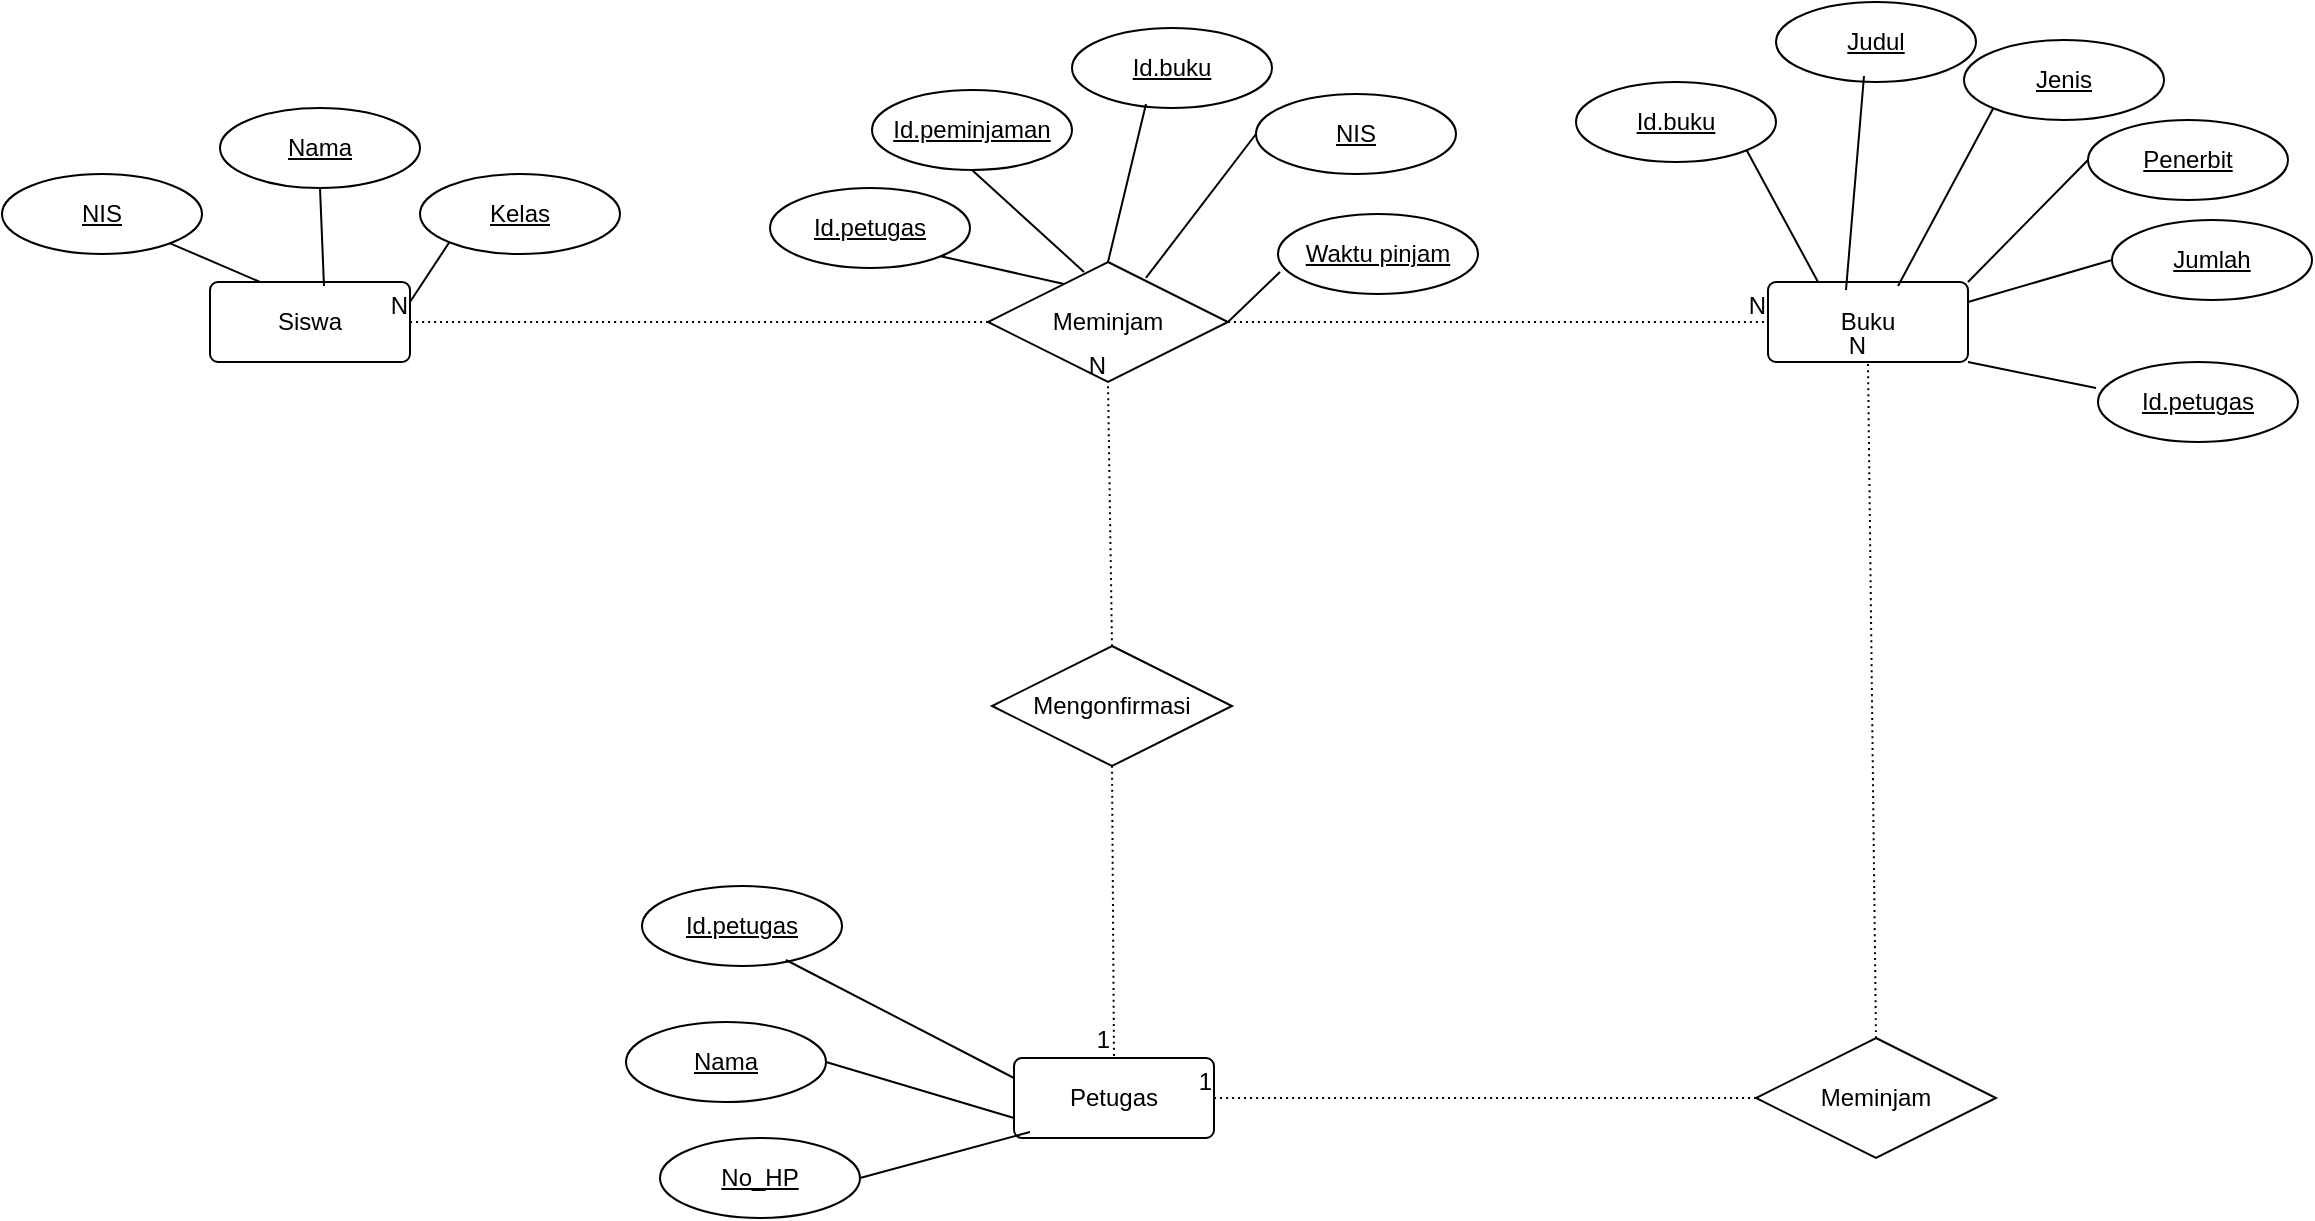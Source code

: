<mxfile version="26.0.14">
  <diagram name="Page-1" id="MjYs1Di-v3y3v9cgYZag">
    <mxGraphModel dx="1166" dy="931" grid="0" gridSize="10" guides="1" tooltips="1" connect="1" arrows="1" fold="1" page="0" pageScale="1" pageWidth="850" pageHeight="1100" math="0" shadow="0">
      <root>
        <mxCell id="0" />
        <mxCell id="1" parent="0" />
        <mxCell id="cd5pydmoZgt-4v8vJfUz-6" value="Meminjam" style="shape=rhombus;perimeter=rhombusPerimeter;whiteSpace=wrap;html=1;align=center;" vertex="1" parent="1">
          <mxGeometry x="210" y="59" width="120" height="60" as="geometry" />
        </mxCell>
        <mxCell id="cd5pydmoZgt-4v8vJfUz-7" value="Siswa" style="rounded=1;arcSize=10;whiteSpace=wrap;html=1;align=center;" vertex="1" parent="1">
          <mxGeometry x="-179" y="69" width="100" height="40" as="geometry" />
        </mxCell>
        <mxCell id="cd5pydmoZgt-4v8vJfUz-8" value="Buku" style="rounded=1;arcSize=10;whiteSpace=wrap;html=1;align=center;" vertex="1" parent="1">
          <mxGeometry x="600" y="69" width="100" height="40" as="geometry" />
        </mxCell>
        <mxCell id="cd5pydmoZgt-4v8vJfUz-9" value="Petugas" style="rounded=1;arcSize=10;whiteSpace=wrap;html=1;align=center;" vertex="1" parent="1">
          <mxGeometry x="223" y="457" width="100" height="40" as="geometry" />
        </mxCell>
        <mxCell id="cd5pydmoZgt-4v8vJfUz-10" value="Meminjam" style="shape=rhombus;perimeter=rhombusPerimeter;whiteSpace=wrap;html=1;align=center;" vertex="1" parent="1">
          <mxGeometry x="594" y="447" width="120" height="60" as="geometry" />
        </mxCell>
        <mxCell id="cd5pydmoZgt-4v8vJfUz-11" value="Nama" style="ellipse;whiteSpace=wrap;html=1;align=center;fontStyle=4;" vertex="1" parent="1">
          <mxGeometry x="-174" y="-18" width="100" height="40" as="geometry" />
        </mxCell>
        <mxCell id="cd5pydmoZgt-4v8vJfUz-12" value="Kelas" style="ellipse;whiteSpace=wrap;html=1;align=center;fontStyle=4;" vertex="1" parent="1">
          <mxGeometry x="-74" y="15" width="100" height="40" as="geometry" />
        </mxCell>
        <mxCell id="cd5pydmoZgt-4v8vJfUz-13" value="NIS" style="ellipse;whiteSpace=wrap;html=1;align=center;fontStyle=4;" vertex="1" parent="1">
          <mxGeometry x="-283" y="15" width="100" height="40" as="geometry" />
        </mxCell>
        <mxCell id="cd5pydmoZgt-4v8vJfUz-14" value="Waktu pinjam" style="ellipse;whiteSpace=wrap;html=1;align=center;fontStyle=4;" vertex="1" parent="1">
          <mxGeometry x="355" y="35" width="100" height="40" as="geometry" />
        </mxCell>
        <mxCell id="cd5pydmoZgt-4v8vJfUz-15" value="NIS" style="ellipse;whiteSpace=wrap;html=1;align=center;fontStyle=4;" vertex="1" parent="1">
          <mxGeometry x="344" y="-25" width="100" height="40" as="geometry" />
        </mxCell>
        <mxCell id="cd5pydmoZgt-4v8vJfUz-16" value="Id.petugas" style="ellipse;whiteSpace=wrap;html=1;align=center;fontStyle=4;" vertex="1" parent="1">
          <mxGeometry x="101" y="22" width="100" height="40" as="geometry" />
        </mxCell>
        <mxCell id="cd5pydmoZgt-4v8vJfUz-17" value="Id.peminjaman" style="ellipse;whiteSpace=wrap;html=1;align=center;fontStyle=4;" vertex="1" parent="1">
          <mxGeometry x="152" y="-27" width="100" height="40" as="geometry" />
        </mxCell>
        <mxCell id="cd5pydmoZgt-4v8vJfUz-18" value="Id.buku" style="ellipse;whiteSpace=wrap;html=1;align=center;fontStyle=4;" vertex="1" parent="1">
          <mxGeometry x="252" y="-58" width="100" height="40" as="geometry" />
        </mxCell>
        <mxCell id="cd5pydmoZgt-4v8vJfUz-19" value="Id.buku" style="ellipse;whiteSpace=wrap;html=1;align=center;fontStyle=4;" vertex="1" parent="1">
          <mxGeometry x="504" y="-31" width="100" height="40" as="geometry" />
        </mxCell>
        <mxCell id="cd5pydmoZgt-4v8vJfUz-20" value="Judul" style="ellipse;whiteSpace=wrap;html=1;align=center;fontStyle=4;" vertex="1" parent="1">
          <mxGeometry x="604" y="-71" width="100" height="40" as="geometry" />
        </mxCell>
        <mxCell id="cd5pydmoZgt-4v8vJfUz-21" value="Jenis" style="ellipse;whiteSpace=wrap;html=1;align=center;fontStyle=4;" vertex="1" parent="1">
          <mxGeometry x="698" y="-52" width="100" height="40" as="geometry" />
        </mxCell>
        <mxCell id="cd5pydmoZgt-4v8vJfUz-22" value="Penerbit" style="ellipse;whiteSpace=wrap;html=1;align=center;fontStyle=4;" vertex="1" parent="1">
          <mxGeometry x="760" y="-12" width="100" height="40" as="geometry" />
        </mxCell>
        <mxCell id="cd5pydmoZgt-4v8vJfUz-23" value="Jumlah" style="ellipse;whiteSpace=wrap;html=1;align=center;fontStyle=4;" vertex="1" parent="1">
          <mxGeometry x="772" y="38" width="100" height="40" as="geometry" />
        </mxCell>
        <mxCell id="cd5pydmoZgt-4v8vJfUz-24" value="Id.petugas" style="ellipse;whiteSpace=wrap;html=1;align=center;fontStyle=4;" vertex="1" parent="1">
          <mxGeometry x="765" y="109" width="100" height="40" as="geometry" />
        </mxCell>
        <mxCell id="cd5pydmoZgt-4v8vJfUz-25" value="No_HP" style="ellipse;whiteSpace=wrap;html=1;align=center;fontStyle=4;" vertex="1" parent="1">
          <mxGeometry x="46" y="497" width="100" height="40" as="geometry" />
        </mxCell>
        <mxCell id="cd5pydmoZgt-4v8vJfUz-26" value="Id.petugas" style="ellipse;whiteSpace=wrap;html=1;align=center;fontStyle=4;" vertex="1" parent="1">
          <mxGeometry x="37" y="371" width="100" height="40" as="geometry" />
        </mxCell>
        <mxCell id="cd5pydmoZgt-4v8vJfUz-27" value="Nama" style="ellipse;whiteSpace=wrap;html=1;align=center;fontStyle=4;" vertex="1" parent="1">
          <mxGeometry x="29" y="439" width="100" height="40" as="geometry" />
        </mxCell>
        <mxCell id="cd5pydmoZgt-4v8vJfUz-28" value="" style="endArrow=none;html=1;rounded=0;dashed=1;dashPattern=1 2;fontSize=12;startSize=8;endSize=8;curved=1;entryX=0;entryY=0.5;entryDx=0;entryDy=0;exitX=1;exitY=0.5;exitDx=0;exitDy=0;" edge="1" parent="1" source="cd5pydmoZgt-4v8vJfUz-6" target="cd5pydmoZgt-4v8vJfUz-8">
          <mxGeometry relative="1" as="geometry">
            <mxPoint x="398" y="291" as="sourcePoint" />
            <mxPoint x="558" y="291" as="targetPoint" />
          </mxGeometry>
        </mxCell>
        <mxCell id="cd5pydmoZgt-4v8vJfUz-29" value="N" style="resizable=0;html=1;whiteSpace=wrap;align=right;verticalAlign=bottom;" connectable="0" vertex="1" parent="cd5pydmoZgt-4v8vJfUz-28">
          <mxGeometry x="1" relative="1" as="geometry" />
        </mxCell>
        <mxCell id="cd5pydmoZgt-4v8vJfUz-36" value="" style="endArrow=none;html=1;rounded=0;fontSize=12;startSize=8;endSize=8;curved=1;entryX=0;entryY=0.75;entryDx=0;entryDy=0;exitX=1;exitY=0.5;exitDx=0;exitDy=0;" edge="1" parent="1" source="cd5pydmoZgt-4v8vJfUz-27" target="cd5pydmoZgt-4v8vJfUz-9">
          <mxGeometry relative="1" as="geometry">
            <mxPoint x="200" y="340" as="sourcePoint" />
            <mxPoint x="229" y="366" as="targetPoint" />
          </mxGeometry>
        </mxCell>
        <mxCell id="cd5pydmoZgt-4v8vJfUz-37" value="" style="endArrow=none;html=1;rounded=0;fontSize=12;startSize=8;endSize=8;curved=1;exitX=0.72;exitY=0.925;exitDx=0;exitDy=0;exitPerimeter=0;entryX=0;entryY=0.25;entryDx=0;entryDy=0;" edge="1" parent="1" source="cd5pydmoZgt-4v8vJfUz-26" target="cd5pydmoZgt-4v8vJfUz-9">
          <mxGeometry relative="1" as="geometry">
            <mxPoint x="235" y="311" as="sourcePoint" />
            <mxPoint x="273" y="362" as="targetPoint" />
          </mxGeometry>
        </mxCell>
        <mxCell id="cd5pydmoZgt-4v8vJfUz-38" value="" style="endArrow=none;html=1;rounded=0;fontSize=12;startSize=8;endSize=8;curved=1;exitX=1;exitY=0.5;exitDx=0;exitDy=0;entryX=0.08;entryY=0.925;entryDx=0;entryDy=0;entryPerimeter=0;" edge="1" parent="1" source="cd5pydmoZgt-4v8vJfUz-25" target="cd5pydmoZgt-4v8vJfUz-9">
          <mxGeometry relative="1" as="geometry">
            <mxPoint x="236" y="452" as="sourcePoint" />
            <mxPoint x="221" y="470" as="targetPoint" />
          </mxGeometry>
        </mxCell>
        <mxCell id="cd5pydmoZgt-4v8vJfUz-39" value="" style="endArrow=none;html=1;rounded=0;fontSize=12;startSize=8;endSize=8;curved=1;exitX=0.01;exitY=0.725;exitDx=0;exitDy=0;exitPerimeter=0;entryX=1;entryY=0.5;entryDx=0;entryDy=0;" edge="1" parent="1" source="cd5pydmoZgt-4v8vJfUz-14" target="cd5pydmoZgt-4v8vJfUz-6">
          <mxGeometry relative="1" as="geometry">
            <mxPoint x="350" y="124" as="sourcePoint" />
            <mxPoint x="510" y="124" as="targetPoint" />
            <Array as="points" />
          </mxGeometry>
        </mxCell>
        <mxCell id="cd5pydmoZgt-4v8vJfUz-40" value="" style="endArrow=none;html=1;rounded=0;fontSize=12;startSize=8;endSize=8;curved=1;exitX=0.5;exitY=1;exitDx=0;exitDy=0;entryX=0.4;entryY=0.083;entryDx=0;entryDy=0;entryPerimeter=0;" edge="1" parent="1" source="cd5pydmoZgt-4v8vJfUz-17" target="cd5pydmoZgt-4v8vJfUz-6">
          <mxGeometry relative="1" as="geometry">
            <mxPoint x="507" y="157" as="sourcePoint" />
            <mxPoint x="248" y="69" as="targetPoint" />
          </mxGeometry>
        </mxCell>
        <mxCell id="cd5pydmoZgt-4v8vJfUz-41" value="" style="endArrow=none;html=1;rounded=0;fontSize=12;startSize=8;endSize=8;curved=1;exitX=0.37;exitY=0.95;exitDx=0;exitDy=0;exitPerimeter=0;entryX=0.5;entryY=0;entryDx=0;entryDy=0;" edge="1" parent="1" source="cd5pydmoZgt-4v8vJfUz-18" target="cd5pydmoZgt-4v8vJfUz-6">
          <mxGeometry relative="1" as="geometry">
            <mxPoint x="350" y="124" as="sourcePoint" />
            <mxPoint x="510" y="124" as="targetPoint" />
          </mxGeometry>
        </mxCell>
        <mxCell id="cd5pydmoZgt-4v8vJfUz-42" value="" style="endArrow=none;html=1;rounded=0;fontSize=12;startSize=8;endSize=8;curved=1;entryX=0.658;entryY=0.133;entryDx=0;entryDy=0;entryPerimeter=0;exitX=0;exitY=0.5;exitDx=0;exitDy=0;" edge="1" parent="1" source="cd5pydmoZgt-4v8vJfUz-15" target="cd5pydmoZgt-4v8vJfUz-6">
          <mxGeometry relative="1" as="geometry">
            <mxPoint x="346" y="-2" as="sourcePoint" />
            <mxPoint x="510" y="124" as="targetPoint" />
          </mxGeometry>
        </mxCell>
        <mxCell id="cd5pydmoZgt-4v8vJfUz-43" value="" style="endArrow=none;html=1;rounded=0;fontSize=12;startSize=8;endSize=8;curved=1;exitX=1;exitY=1;exitDx=0;exitDy=0;entryX=0.317;entryY=0.183;entryDx=0;entryDy=0;entryPerimeter=0;" edge="1" parent="1" source="cd5pydmoZgt-4v8vJfUz-16" target="cd5pydmoZgt-4v8vJfUz-6">
          <mxGeometry relative="1" as="geometry">
            <mxPoint x="191" y="-55" as="sourcePoint" />
            <mxPoint x="351" y="-55" as="targetPoint" />
          </mxGeometry>
        </mxCell>
        <mxCell id="cd5pydmoZgt-4v8vJfUz-48" value="" style="endArrow=none;html=1;rounded=0;fontSize=12;startSize=8;endSize=8;curved=1;exitX=1;exitY=1;exitDx=0;exitDy=0;entryX=0.25;entryY=0;entryDx=0;entryDy=0;" edge="1" parent="1" source="cd5pydmoZgt-4v8vJfUz-19" target="cd5pydmoZgt-4v8vJfUz-8">
          <mxGeometry relative="1" as="geometry">
            <mxPoint x="587" y="111" as="sourcePoint" />
            <mxPoint x="747" y="111" as="targetPoint" />
          </mxGeometry>
        </mxCell>
        <mxCell id="cd5pydmoZgt-4v8vJfUz-50" value="" style="endArrow=none;html=1;rounded=0;fontSize=12;startSize=8;endSize=8;curved=1;exitX=0.44;exitY=0.925;exitDx=0;exitDy=0;entryX=0.39;entryY=0.1;entryDx=0;entryDy=0;entryPerimeter=0;exitPerimeter=0;" edge="1" parent="1" source="cd5pydmoZgt-4v8vJfUz-20" target="cd5pydmoZgt-4v8vJfUz-8">
          <mxGeometry relative="1" as="geometry">
            <mxPoint x="648" y="-31" as="sourcePoint" />
            <mxPoint x="684" y="35" as="targetPoint" />
          </mxGeometry>
        </mxCell>
        <mxCell id="cd5pydmoZgt-4v8vJfUz-51" value="" style="endArrow=none;html=1;rounded=0;fontSize=12;startSize=8;endSize=8;curved=1;exitX=0;exitY=1;exitDx=0;exitDy=0;entryX=0.65;entryY=0.05;entryDx=0;entryDy=0;entryPerimeter=0;" edge="1" parent="1" source="cd5pydmoZgt-4v8vJfUz-21" target="cd5pydmoZgt-4v8vJfUz-8">
          <mxGeometry relative="1" as="geometry">
            <mxPoint x="658" y="-24" as="sourcePoint" />
            <mxPoint x="649" y="83" as="targetPoint" />
          </mxGeometry>
        </mxCell>
        <mxCell id="cd5pydmoZgt-4v8vJfUz-52" value="" style="endArrow=none;html=1;rounded=0;fontSize=12;startSize=8;endSize=8;curved=1;exitX=0;exitY=0.5;exitDx=0;exitDy=0;entryX=1;entryY=0;entryDx=0;entryDy=0;" edge="1" parent="1" source="cd5pydmoZgt-4v8vJfUz-22" target="cd5pydmoZgt-4v8vJfUz-8">
          <mxGeometry relative="1" as="geometry">
            <mxPoint x="723" y="-8" as="sourcePoint" />
            <mxPoint x="675" y="81" as="targetPoint" />
          </mxGeometry>
        </mxCell>
        <mxCell id="cd5pydmoZgt-4v8vJfUz-53" value="" style="endArrow=none;html=1;rounded=0;fontSize=12;startSize=8;endSize=8;curved=1;exitX=0;exitY=0.5;exitDx=0;exitDy=0;entryX=1;entryY=0.25;entryDx=0;entryDy=0;" edge="1" parent="1" source="cd5pydmoZgt-4v8vJfUz-23" target="cd5pydmoZgt-4v8vJfUz-8">
          <mxGeometry relative="1" as="geometry">
            <mxPoint x="770" y="18" as="sourcePoint" />
            <mxPoint x="710" y="79" as="targetPoint" />
          </mxGeometry>
        </mxCell>
        <mxCell id="cd5pydmoZgt-4v8vJfUz-54" value="" style="endArrow=none;html=1;rounded=0;fontSize=12;startSize=8;endSize=8;curved=1;exitX=-0.01;exitY=0.325;exitDx=0;exitDy=0;entryX=1;entryY=1;entryDx=0;entryDy=0;exitPerimeter=0;" edge="1" parent="1" source="cd5pydmoZgt-4v8vJfUz-24" target="cd5pydmoZgt-4v8vJfUz-8">
          <mxGeometry relative="1" as="geometry">
            <mxPoint x="782" y="68" as="sourcePoint" />
            <mxPoint x="710" y="89" as="targetPoint" />
          </mxGeometry>
        </mxCell>
        <mxCell id="cd5pydmoZgt-4v8vJfUz-55" value="" style="endArrow=none;html=1;rounded=0;fontSize=12;startSize=8;endSize=8;curved=1;entryX=0.25;entryY=0;entryDx=0;entryDy=0;" edge="1" parent="1" source="cd5pydmoZgt-4v8vJfUz-13" target="cd5pydmoZgt-4v8vJfUz-7">
          <mxGeometry relative="1" as="geometry">
            <mxPoint x="196" y="66" as="sourcePoint" />
            <mxPoint x="258" y="80" as="targetPoint" />
          </mxGeometry>
        </mxCell>
        <mxCell id="cd5pydmoZgt-4v8vJfUz-56" value="" style="endArrow=none;html=1;rounded=0;fontSize=12;startSize=8;endSize=8;curved=1;entryX=0.57;entryY=0.05;entryDx=0;entryDy=0;exitX=0.5;exitY=1;exitDx=0;exitDy=0;entryPerimeter=0;" edge="1" parent="1" source="cd5pydmoZgt-4v8vJfUz-11" target="cd5pydmoZgt-4v8vJfUz-7">
          <mxGeometry relative="1" as="geometry">
            <mxPoint x="-189" y="60" as="sourcePoint" />
            <mxPoint x="-144" y="79" as="targetPoint" />
          </mxGeometry>
        </mxCell>
        <mxCell id="cd5pydmoZgt-4v8vJfUz-57" value="" style="endArrow=none;html=1;rounded=0;fontSize=12;startSize=8;endSize=8;curved=1;entryX=1;entryY=0.25;entryDx=0;entryDy=0;exitX=0;exitY=1;exitDx=0;exitDy=0;" edge="1" parent="1" source="cd5pydmoZgt-4v8vJfUz-12" target="cd5pydmoZgt-4v8vJfUz-7">
          <mxGeometry relative="1" as="geometry">
            <mxPoint x="-114" y="32" as="sourcePoint" />
            <mxPoint x="-112" y="81" as="targetPoint" />
          </mxGeometry>
        </mxCell>
        <mxCell id="cd5pydmoZgt-4v8vJfUz-61" value="" style="endArrow=none;html=1;rounded=0;dashed=1;dashPattern=1 2;fontSize=12;startSize=8;endSize=8;curved=1;exitX=0;exitY=0.5;exitDx=0;exitDy=0;entryX=1;entryY=0.5;entryDx=0;entryDy=0;" edge="1" parent="1" source="cd5pydmoZgt-4v8vJfUz-10" target="cd5pydmoZgt-4v8vJfUz-9">
          <mxGeometry relative="1" as="geometry">
            <mxPoint x="355" y="358" as="sourcePoint" />
            <mxPoint x="491" y="284" as="targetPoint" />
          </mxGeometry>
        </mxCell>
        <mxCell id="cd5pydmoZgt-4v8vJfUz-62" value="1" style="resizable=0;html=1;whiteSpace=wrap;align=right;verticalAlign=bottom;" connectable="0" vertex="1" parent="cd5pydmoZgt-4v8vJfUz-61">
          <mxGeometry x="1" relative="1" as="geometry" />
        </mxCell>
        <mxCell id="cd5pydmoZgt-4v8vJfUz-63" value="" style="endArrow=none;html=1;rounded=0;dashed=1;dashPattern=1 2;fontSize=12;startSize=8;endSize=8;curved=1;entryX=0.5;entryY=1;entryDx=0;entryDy=0;exitX=0.5;exitY=0;exitDx=0;exitDy=0;" edge="1" parent="1" source="cd5pydmoZgt-4v8vJfUz-10" target="cd5pydmoZgt-4v8vJfUz-8">
          <mxGeometry relative="1" as="geometry">
            <mxPoint x="657" y="403" as="sourcePoint" />
            <mxPoint x="740" y="283" as="targetPoint" />
          </mxGeometry>
        </mxCell>
        <mxCell id="cd5pydmoZgt-4v8vJfUz-64" value="N" style="resizable=0;html=1;whiteSpace=wrap;align=right;verticalAlign=bottom;" connectable="0" vertex="1" parent="cd5pydmoZgt-4v8vJfUz-63">
          <mxGeometry x="1" relative="1" as="geometry" />
        </mxCell>
        <mxCell id="cd5pydmoZgt-4v8vJfUz-65" value="Mengonfirmasi" style="shape=rhombus;perimeter=rhombusPerimeter;whiteSpace=wrap;html=1;align=center;" vertex="1" parent="1">
          <mxGeometry x="212" y="251" width="120" height="60" as="geometry" />
        </mxCell>
        <mxCell id="cd5pydmoZgt-4v8vJfUz-66" value="" style="endArrow=none;html=1;rounded=0;dashed=1;dashPattern=1 2;fontSize=12;startSize=8;endSize=8;curved=1;entryX=0.5;entryY=1;entryDx=0;entryDy=0;exitX=0.5;exitY=0;exitDx=0;exitDy=0;" edge="1" parent="1" source="cd5pydmoZgt-4v8vJfUz-65" target="cd5pydmoZgt-4v8vJfUz-6">
          <mxGeometry relative="1" as="geometry">
            <mxPoint x="-6" y="294" as="sourcePoint" />
            <mxPoint x="154" y="294" as="targetPoint" />
          </mxGeometry>
        </mxCell>
        <mxCell id="cd5pydmoZgt-4v8vJfUz-67" value="N" style="resizable=0;html=1;whiteSpace=wrap;align=right;verticalAlign=bottom;" connectable="0" vertex="1" parent="cd5pydmoZgt-4v8vJfUz-66">
          <mxGeometry x="1" relative="1" as="geometry" />
        </mxCell>
        <mxCell id="cd5pydmoZgt-4v8vJfUz-68" value="" style="endArrow=none;html=1;rounded=0;dashed=1;dashPattern=1 2;fontSize=12;startSize=8;endSize=8;curved=1;entryX=0.5;entryY=0;entryDx=0;entryDy=0;exitX=0.5;exitY=1;exitDx=0;exitDy=0;" edge="1" parent="1" source="cd5pydmoZgt-4v8vJfUz-65" target="cd5pydmoZgt-4v8vJfUz-9">
          <mxGeometry relative="1" as="geometry">
            <mxPoint x="-6" y="294" as="sourcePoint" />
            <mxPoint x="154" y="294" as="targetPoint" />
          </mxGeometry>
        </mxCell>
        <mxCell id="cd5pydmoZgt-4v8vJfUz-69" value="1" style="resizable=0;html=1;whiteSpace=wrap;align=right;verticalAlign=bottom;" connectable="0" vertex="1" parent="cd5pydmoZgt-4v8vJfUz-68">
          <mxGeometry x="1" relative="1" as="geometry" />
        </mxCell>
        <mxCell id="cd5pydmoZgt-4v8vJfUz-70" value="" style="endArrow=none;html=1;rounded=0;dashed=1;dashPattern=1 2;fontSize=12;startSize=8;endSize=8;curved=1;entryX=1;entryY=0.5;entryDx=0;entryDy=0;exitX=0;exitY=0.5;exitDx=0;exitDy=0;" edge="1" parent="1" source="cd5pydmoZgt-4v8vJfUz-6" target="cd5pydmoZgt-4v8vJfUz-7">
          <mxGeometry relative="1" as="geometry">
            <mxPoint x="13" y="225" as="sourcePoint" />
            <mxPoint x="173" y="225" as="targetPoint" />
          </mxGeometry>
        </mxCell>
        <mxCell id="cd5pydmoZgt-4v8vJfUz-71" value="N" style="resizable=0;html=1;whiteSpace=wrap;align=right;verticalAlign=bottom;" connectable="0" vertex="1" parent="cd5pydmoZgt-4v8vJfUz-70">
          <mxGeometry x="1" relative="1" as="geometry" />
        </mxCell>
      </root>
    </mxGraphModel>
  </diagram>
</mxfile>

